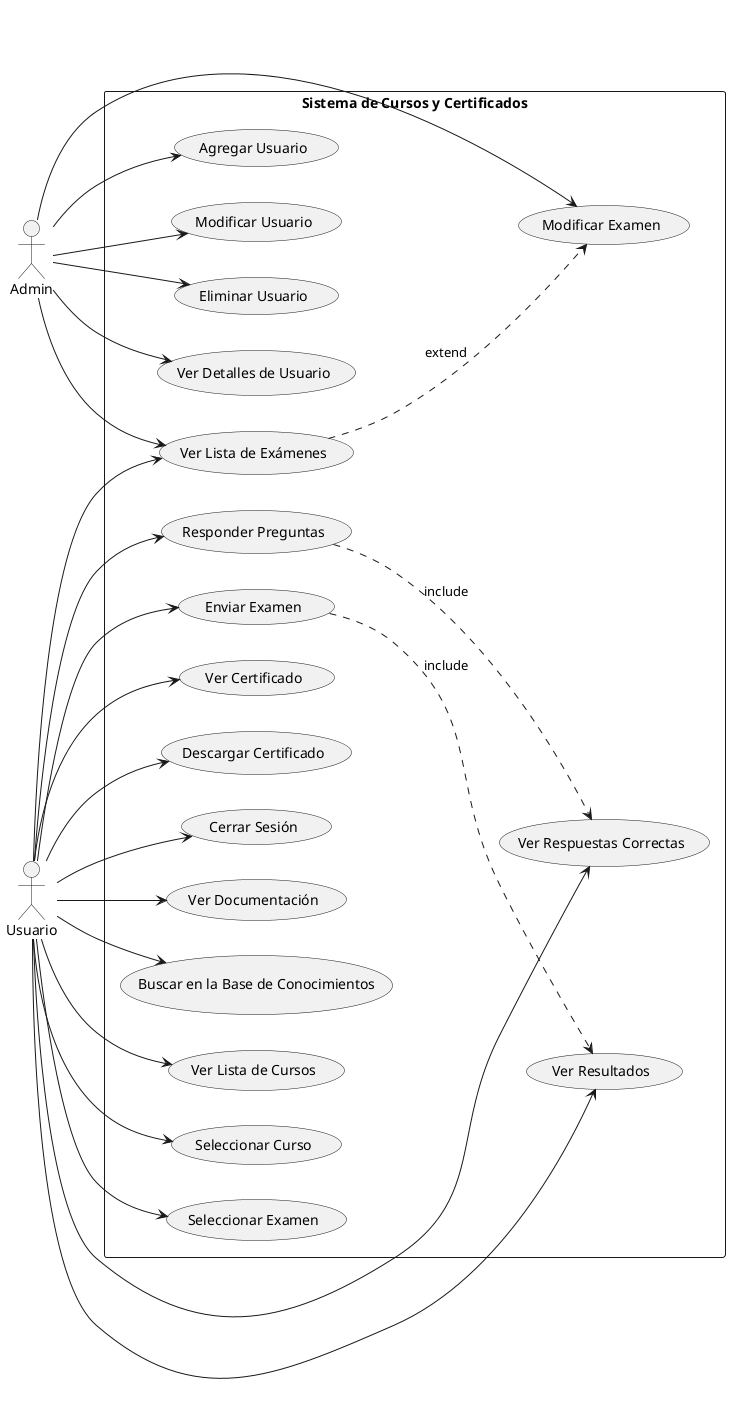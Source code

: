 @startuml
left to right direction

actor Admin as A
actor Usuario as U1

rectangle "Sistema de Cursos y Certificados" {
  
  A --> (Agregar Usuario)
  A --> (Modificar Usuario)
  A --> (Eliminar Usuario)
  A --> (Ver Detalles de Usuario)
  U1 --> (Ver Documentación)
  U1 --> (Buscar en la Base de Conocimientos)
  U1 --> (Ver Lista de Cursos)
  U1 --> (Seleccionar Curso)
  U1 --> (Ver Lista de Exámenes)
  U1 --> (Seleccionar Examen)
  U1 --> (Responder Preguntas)
  U1 --> (Enviar Examen)
  U1 --> (Ver Resultados)
  U1 --> (Ver Respuestas Correctas)
  U1 --> (Ver Certificado)
  U1 --> (Descargar Certificado)
  A --> (Ver Lista de Exámenes)
  A --> (Modificar Examen)
  U1 --> (Cerrar Sesión)
  
  (Responder Preguntas) ..> (Ver Respuestas Correctas) : include
  (Enviar Examen) ..> (Ver Resultados) : include
  (Ver Lista de Exámenes) ..> (Modificar Examen) : extend
}

@enduml
